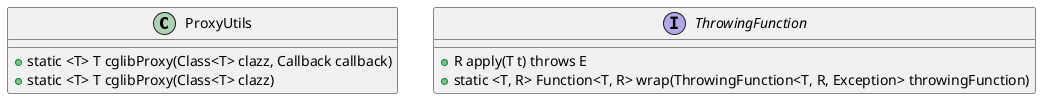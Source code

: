 @startuml
class ProxyUtils {
    + static <T> T cglibProxy(Class<T> clazz, Callback callback)
    + static <T> T cglibProxy(Class<T> clazz)
}
interface ThrowingFunction {
    + R apply(T t) throws E
    + static <T, R> Function<T, R> wrap(ThrowingFunction<T, R, Exception> throwingFunction)
}
@enduml